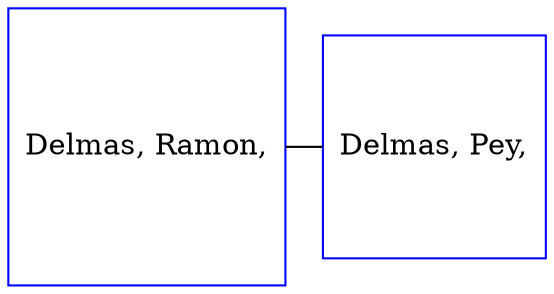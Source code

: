 digraph D {
    edge [dir=none];    node [shape=box];    "014228"   [label="Delmas, Ramon,", shape=box, regular=1, color="blue"] ;
"014227"   [label="Delmas, Pey,", shape=box, regular=1, color="blue"] ;
{rank=same; 014228->014227};
}